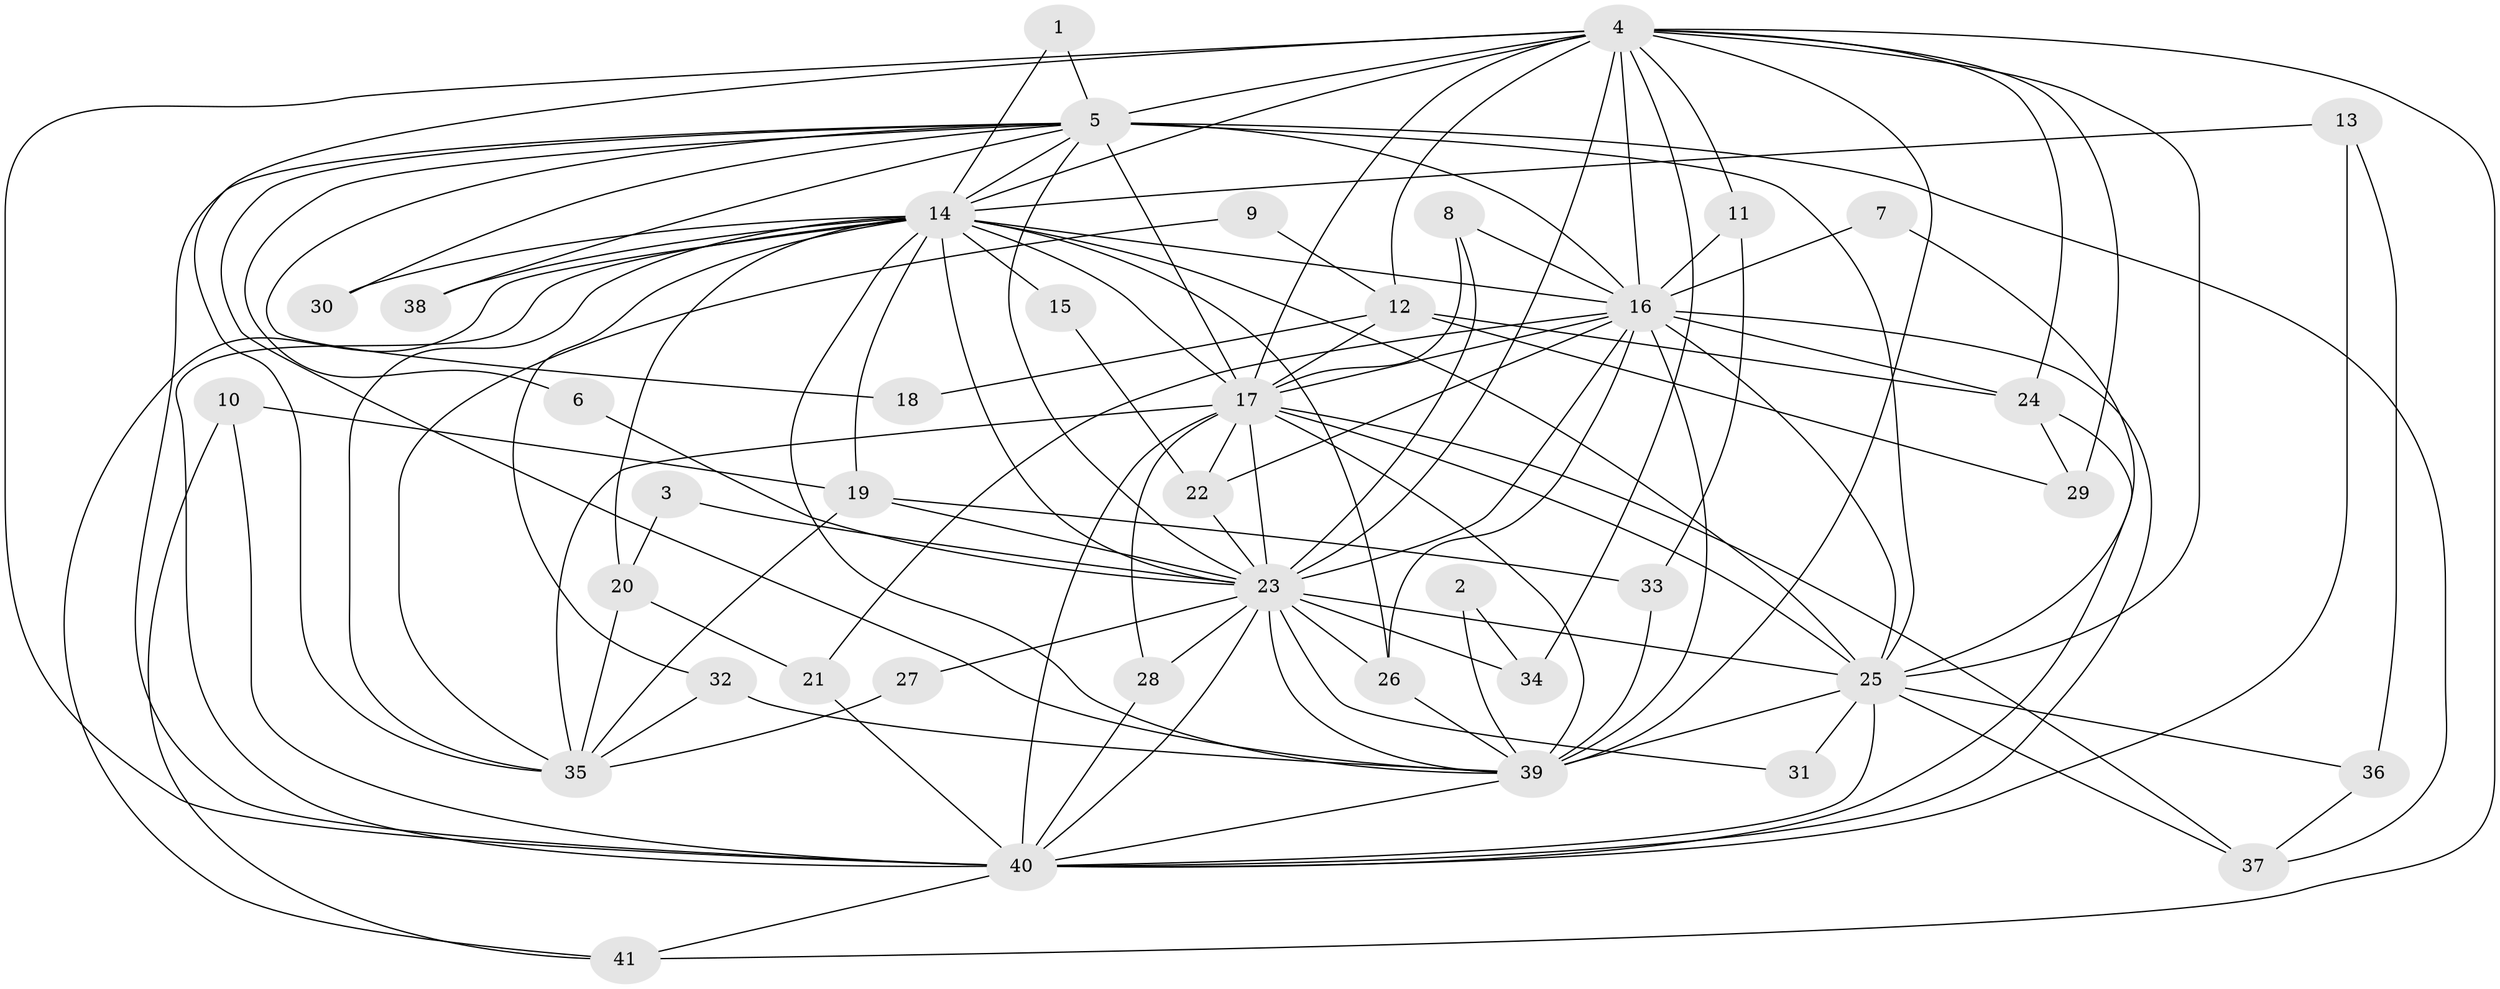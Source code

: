 // original degree distribution, {18: 0.024390243902439025, 19: 0.036585365853658534, 13: 0.012195121951219513, 24: 0.012195121951219513, 27: 0.012195121951219513, 16: 0.012195121951219513, 17: 0.012195121951219513, 2: 0.5853658536585366, 5: 0.04878048780487805, 4: 0.036585365853658534, 9: 0.012195121951219513, 6: 0.012195121951219513, 3: 0.18292682926829268}
// Generated by graph-tools (version 1.1) at 2025/01/03/09/25 03:01:22]
// undirected, 41 vertices, 117 edges
graph export_dot {
graph [start="1"]
  node [color=gray90,style=filled];
  1;
  2;
  3;
  4;
  5;
  6;
  7;
  8;
  9;
  10;
  11;
  12;
  13;
  14;
  15;
  16;
  17;
  18;
  19;
  20;
  21;
  22;
  23;
  24;
  25;
  26;
  27;
  28;
  29;
  30;
  31;
  32;
  33;
  34;
  35;
  36;
  37;
  38;
  39;
  40;
  41;
  1 -- 5 [weight=1.0];
  1 -- 14 [weight=1.0];
  2 -- 34 [weight=1.0];
  2 -- 39 [weight=1.0];
  3 -- 20 [weight=1.0];
  3 -- 23 [weight=1.0];
  4 -- 5 [weight=1.0];
  4 -- 11 [weight=1.0];
  4 -- 12 [weight=1.0];
  4 -- 14 [weight=1.0];
  4 -- 16 [weight=1.0];
  4 -- 17 [weight=2.0];
  4 -- 23 [weight=2.0];
  4 -- 24 [weight=1.0];
  4 -- 25 [weight=2.0];
  4 -- 29 [weight=1.0];
  4 -- 34 [weight=1.0];
  4 -- 35 [weight=1.0];
  4 -- 39 [weight=2.0];
  4 -- 40 [weight=1.0];
  4 -- 41 [weight=1.0];
  5 -- 6 [weight=1.0];
  5 -- 14 [weight=1.0];
  5 -- 16 [weight=2.0];
  5 -- 17 [weight=4.0];
  5 -- 18 [weight=1.0];
  5 -- 23 [weight=1.0];
  5 -- 25 [weight=1.0];
  5 -- 30 [weight=1.0];
  5 -- 37 [weight=1.0];
  5 -- 38 [weight=1.0];
  5 -- 39 [weight=1.0];
  5 -- 40 [weight=1.0];
  6 -- 23 [weight=1.0];
  7 -- 16 [weight=1.0];
  7 -- 25 [weight=1.0];
  8 -- 16 [weight=1.0];
  8 -- 17 [weight=1.0];
  8 -- 23 [weight=1.0];
  9 -- 12 [weight=1.0];
  9 -- 35 [weight=1.0];
  10 -- 19 [weight=1.0];
  10 -- 40 [weight=1.0];
  10 -- 41 [weight=1.0];
  11 -- 16 [weight=1.0];
  11 -- 33 [weight=1.0];
  12 -- 17 [weight=1.0];
  12 -- 18 [weight=1.0];
  12 -- 24 [weight=1.0];
  12 -- 29 [weight=1.0];
  13 -- 14 [weight=1.0];
  13 -- 36 [weight=1.0];
  13 -- 40 [weight=1.0];
  14 -- 15 [weight=1.0];
  14 -- 16 [weight=2.0];
  14 -- 17 [weight=4.0];
  14 -- 19 [weight=1.0];
  14 -- 20 [weight=1.0];
  14 -- 23 [weight=2.0];
  14 -- 25 [weight=1.0];
  14 -- 26 [weight=1.0];
  14 -- 30 [weight=1.0];
  14 -- 32 [weight=1.0];
  14 -- 35 [weight=1.0];
  14 -- 38 [weight=1.0];
  14 -- 39 [weight=1.0];
  14 -- 40 [weight=2.0];
  14 -- 41 [weight=1.0];
  15 -- 22 [weight=1.0];
  16 -- 17 [weight=2.0];
  16 -- 21 [weight=1.0];
  16 -- 22 [weight=1.0];
  16 -- 23 [weight=1.0];
  16 -- 24 [weight=1.0];
  16 -- 25 [weight=1.0];
  16 -- 26 [weight=1.0];
  16 -- 39 [weight=1.0];
  16 -- 40 [weight=2.0];
  17 -- 22 [weight=2.0];
  17 -- 23 [weight=4.0];
  17 -- 25 [weight=2.0];
  17 -- 28 [weight=1.0];
  17 -- 35 [weight=1.0];
  17 -- 37 [weight=2.0];
  17 -- 39 [weight=2.0];
  17 -- 40 [weight=2.0];
  19 -- 23 [weight=1.0];
  19 -- 33 [weight=1.0];
  19 -- 35 [weight=1.0];
  20 -- 21 [weight=1.0];
  20 -- 35 [weight=1.0];
  21 -- 40 [weight=1.0];
  22 -- 23 [weight=1.0];
  23 -- 25 [weight=1.0];
  23 -- 26 [weight=1.0];
  23 -- 27 [weight=1.0];
  23 -- 28 [weight=1.0];
  23 -- 31 [weight=1.0];
  23 -- 34 [weight=1.0];
  23 -- 39 [weight=1.0];
  23 -- 40 [weight=1.0];
  24 -- 29 [weight=1.0];
  24 -- 40 [weight=1.0];
  25 -- 31 [weight=2.0];
  25 -- 36 [weight=1.0];
  25 -- 37 [weight=1.0];
  25 -- 39 [weight=2.0];
  25 -- 40 [weight=1.0];
  26 -- 39 [weight=1.0];
  27 -- 35 [weight=1.0];
  28 -- 40 [weight=1.0];
  32 -- 35 [weight=1.0];
  32 -- 39 [weight=1.0];
  33 -- 39 [weight=1.0];
  36 -- 37 [weight=1.0];
  39 -- 40 [weight=2.0];
  40 -- 41 [weight=1.0];
}
